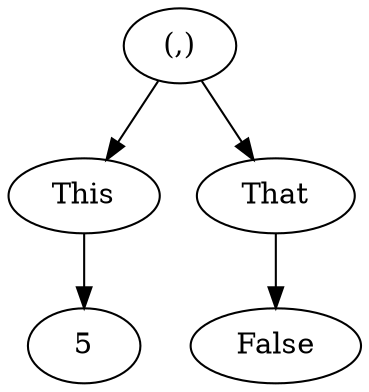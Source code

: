 digraph "" {
  "1" [label=" (,) "];
  "1" -> "1.1" [];
  "1" -> "1.2" [];
  "1.1" [label=" This "];
  "1.1" -> "1.1.1" [];
  "1.1.1" [label=" 5 "];
  "1.2" [label=" That "];
  "1.2" -> "1.2.1" [];
  "1.2.1" [label=" False "];
}
